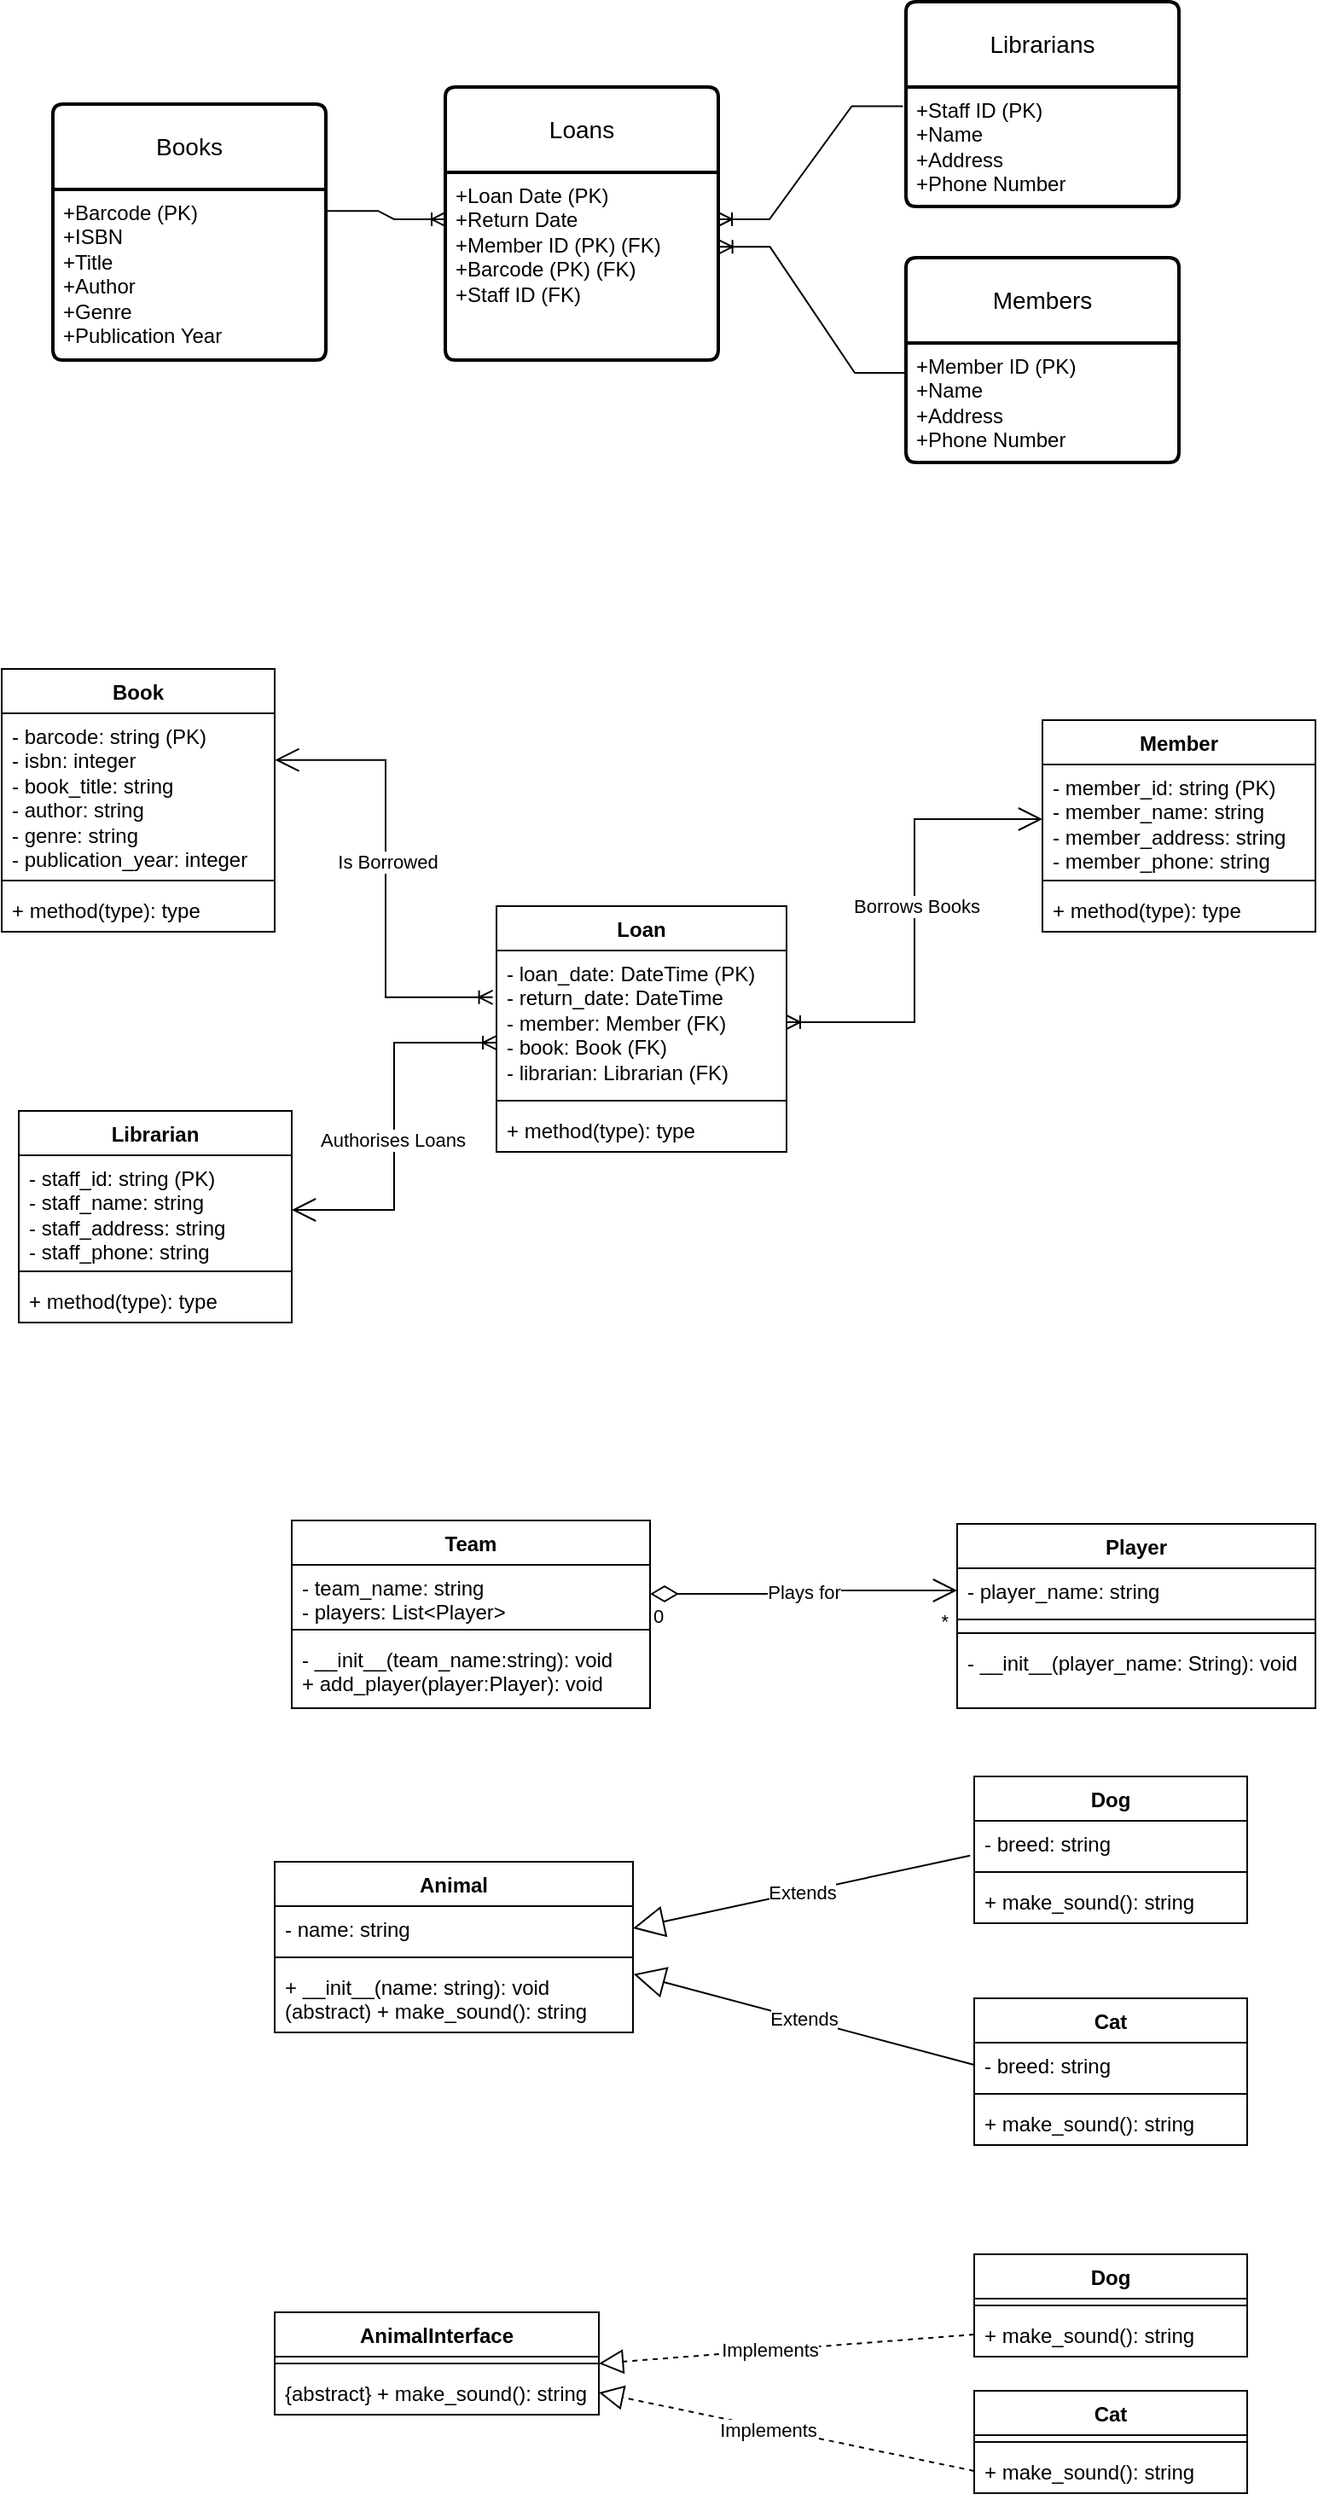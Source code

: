 <mxfile version="24.4.10" type="github">
  <diagram name="Page-1" id="7BWhyHECvYdd8YRtpRIn">
    <mxGraphModel dx="909" dy="577" grid="1" gridSize="10" guides="1" tooltips="1" connect="1" arrows="1" fold="1" page="1" pageScale="1" pageWidth="827" pageHeight="1169" math="0" shadow="0">
      <root>
        <mxCell id="0" />
        <mxCell id="1" parent="0" />
        <mxCell id="DsEUZMUmKPI_7A67Co7t-1" value="Loans" style="swimlane;childLayout=stackLayout;horizontal=1;startSize=50;horizontalStack=0;rounded=1;fontSize=14;fontStyle=0;strokeWidth=2;resizeParent=0;resizeLast=1;shadow=0;dashed=0;align=center;arcSize=4;whiteSpace=wrap;html=1;" vertex="1" parent="1">
          <mxGeometry x="530" y="60" width="160" height="160" as="geometry" />
        </mxCell>
        <mxCell id="DsEUZMUmKPI_7A67Co7t-2" value="&lt;div&gt;&lt;span style=&quot;background-color: initial;&quot;&gt;+Loan Date (PK)&lt;/span&gt;&lt;br&gt;&lt;/div&gt;+Return Date&lt;div&gt;+Member ID (PK) (FK)&lt;/div&gt;&lt;div&gt;+Barcode (PK) (FK)&lt;/div&gt;&lt;div&gt;+Staff ID (FK)&lt;/div&gt;" style="align=left;strokeColor=none;fillColor=none;spacingLeft=4;fontSize=12;verticalAlign=top;resizable=0;rotatable=0;part=1;html=1;" vertex="1" parent="DsEUZMUmKPI_7A67Co7t-1">
          <mxGeometry y="50" width="160" height="110" as="geometry" />
        </mxCell>
        <mxCell id="DsEUZMUmKPI_7A67Co7t-3" value="Members" style="swimlane;childLayout=stackLayout;horizontal=1;startSize=50;horizontalStack=0;rounded=1;fontSize=14;fontStyle=0;strokeWidth=2;resizeParent=0;resizeLast=1;shadow=0;dashed=0;align=center;arcSize=4;whiteSpace=wrap;html=1;" vertex="1" parent="1">
          <mxGeometry x="800" y="160" width="160" height="120" as="geometry" />
        </mxCell>
        <mxCell id="DsEUZMUmKPI_7A67Co7t-4" value="+Member ID (PK)&lt;br&gt;+Name&lt;br&gt;+Address&lt;div&gt;+Phone Number&lt;/div&gt;" style="align=left;strokeColor=none;fillColor=none;spacingLeft=4;fontSize=12;verticalAlign=top;resizable=0;rotatable=0;part=1;html=1;" vertex="1" parent="DsEUZMUmKPI_7A67Co7t-3">
          <mxGeometry y="50" width="160" height="70" as="geometry" />
        </mxCell>
        <mxCell id="DsEUZMUmKPI_7A67Co7t-5" value="Librarians" style="swimlane;childLayout=stackLayout;horizontal=1;startSize=50;horizontalStack=0;rounded=1;fontSize=14;fontStyle=0;strokeWidth=2;resizeParent=0;resizeLast=1;shadow=0;dashed=0;align=center;arcSize=4;whiteSpace=wrap;html=1;" vertex="1" parent="1">
          <mxGeometry x="800" y="10" width="160" height="120" as="geometry" />
        </mxCell>
        <mxCell id="DsEUZMUmKPI_7A67Co7t-6" value="+Staff ID (PK)&lt;br&gt;+Name&lt;br&gt;+Address&lt;div&gt;+Phone Number&lt;/div&gt;" style="align=left;strokeColor=none;fillColor=none;spacingLeft=4;fontSize=12;verticalAlign=top;resizable=0;rotatable=0;part=1;html=1;" vertex="1" parent="DsEUZMUmKPI_7A67Co7t-5">
          <mxGeometry y="50" width="160" height="70" as="geometry" />
        </mxCell>
        <mxCell id="DsEUZMUmKPI_7A67Co7t-7" value="Books" style="swimlane;childLayout=stackLayout;horizontal=1;startSize=50;horizontalStack=0;rounded=1;fontSize=14;fontStyle=0;strokeWidth=2;resizeParent=0;resizeLast=1;shadow=0;dashed=0;align=center;arcSize=4;whiteSpace=wrap;html=1;" vertex="1" parent="1">
          <mxGeometry x="300" y="70" width="160" height="150" as="geometry" />
        </mxCell>
        <mxCell id="DsEUZMUmKPI_7A67Co7t-8" value="+Barcode (PK)&lt;div&gt;+ISBN&lt;br&gt;+Title&lt;br&gt;+Author&lt;/div&gt;&lt;div&gt;+Genre&lt;br&gt;&lt;div&gt;+Publication Year&lt;/div&gt;&lt;/div&gt;" style="align=left;strokeColor=none;fillColor=none;spacingLeft=4;fontSize=12;verticalAlign=top;resizable=0;rotatable=0;part=1;html=1;" vertex="1" parent="DsEUZMUmKPI_7A67Co7t-7">
          <mxGeometry y="50" width="160" height="100" as="geometry" />
        </mxCell>
        <mxCell id="DsEUZMUmKPI_7A67Co7t-19" value="" style="edgeStyle=entityRelationEdgeStyle;fontSize=12;html=1;endArrow=ERoneToMany;rounded=0;exitX=0;exitY=0.25;exitDx=0;exitDy=0;entryX=1.002;entryY=0.397;entryDx=0;entryDy=0;entryPerimeter=0;" edge="1" parent="1" source="DsEUZMUmKPI_7A67Co7t-4" target="DsEUZMUmKPI_7A67Co7t-2">
          <mxGeometry width="100" height="100" relative="1" as="geometry">
            <mxPoint x="590" y="280" as="sourcePoint" />
            <mxPoint x="690" y="180" as="targetPoint" />
          </mxGeometry>
        </mxCell>
        <mxCell id="DsEUZMUmKPI_7A67Co7t-20" value="" style="edgeStyle=entityRelationEdgeStyle;fontSize=12;html=1;endArrow=ERoneToMany;rounded=0;entryX=0;entryY=0.25;entryDx=0;entryDy=0;exitX=1.004;exitY=0.126;exitDx=0;exitDy=0;exitPerimeter=0;" edge="1" parent="1" source="DsEUZMUmKPI_7A67Co7t-8" target="DsEUZMUmKPI_7A67Co7t-2">
          <mxGeometry width="100" height="100" relative="1" as="geometry">
            <mxPoint x="380" y="290" as="sourcePoint" />
            <mxPoint x="480" y="190" as="targetPoint" />
          </mxGeometry>
        </mxCell>
        <mxCell id="DsEUZMUmKPI_7A67Co7t-21" value="" style="edgeStyle=entityRelationEdgeStyle;fontSize=12;html=1;endArrow=ERoneToMany;rounded=0;exitX=-0.011;exitY=0.16;exitDx=0;exitDy=0;exitPerimeter=0;entryX=1;entryY=0.25;entryDx=0;entryDy=0;" edge="1" parent="1" source="DsEUZMUmKPI_7A67Co7t-6" target="DsEUZMUmKPI_7A67Co7t-2">
          <mxGeometry width="100" height="100" relative="1" as="geometry">
            <mxPoint x="560" y="110" as="sourcePoint" />
            <mxPoint x="660" y="10" as="targetPoint" />
          </mxGeometry>
        </mxCell>
        <mxCell id="DsEUZMUmKPI_7A67Co7t-25" value="Book" style="swimlane;fontStyle=1;align=center;verticalAlign=top;childLayout=stackLayout;horizontal=1;startSize=26;horizontalStack=0;resizeParent=1;resizeParentMax=0;resizeLast=0;collapsible=1;marginBottom=0;whiteSpace=wrap;html=1;" vertex="1" parent="1">
          <mxGeometry x="270" y="401" width="160" height="154" as="geometry" />
        </mxCell>
        <mxCell id="DsEUZMUmKPI_7A67Co7t-26" value="- barcode: string (PK)&lt;div&gt;- isbn: integer&lt;/div&gt;&lt;div&gt;- book_title: string&lt;/div&gt;&lt;div&gt;- author: string&lt;/div&gt;&lt;div&gt;- genre: string&lt;/div&gt;&lt;div&gt;- publication_year: integer&lt;/div&gt;" style="text;strokeColor=none;fillColor=none;align=left;verticalAlign=top;spacingLeft=4;spacingRight=4;overflow=hidden;rotatable=0;points=[[0,0.5],[1,0.5]];portConstraint=eastwest;whiteSpace=wrap;html=1;" vertex="1" parent="DsEUZMUmKPI_7A67Co7t-25">
          <mxGeometry y="26" width="160" height="94" as="geometry" />
        </mxCell>
        <mxCell id="DsEUZMUmKPI_7A67Co7t-27" value="" style="line;strokeWidth=1;fillColor=none;align=left;verticalAlign=middle;spacingTop=-1;spacingLeft=3;spacingRight=3;rotatable=0;labelPosition=right;points=[];portConstraint=eastwest;strokeColor=inherit;" vertex="1" parent="DsEUZMUmKPI_7A67Co7t-25">
          <mxGeometry y="120" width="160" height="8" as="geometry" />
        </mxCell>
        <mxCell id="DsEUZMUmKPI_7A67Co7t-28" value="+ method(type): type" style="text;strokeColor=none;fillColor=none;align=left;verticalAlign=top;spacingLeft=4;spacingRight=4;overflow=hidden;rotatable=0;points=[[0,0.5],[1,0.5]];portConstraint=eastwest;whiteSpace=wrap;html=1;" vertex="1" parent="DsEUZMUmKPI_7A67Co7t-25">
          <mxGeometry y="128" width="160" height="26" as="geometry" />
        </mxCell>
        <mxCell id="DsEUZMUmKPI_7A67Co7t-29" value="Loan" style="swimlane;fontStyle=1;align=center;verticalAlign=top;childLayout=stackLayout;horizontal=1;startSize=26;horizontalStack=0;resizeParent=1;resizeParentMax=0;resizeLast=0;collapsible=1;marginBottom=0;whiteSpace=wrap;html=1;" vertex="1" parent="1">
          <mxGeometry x="560" y="540" width="170" height="144" as="geometry" />
        </mxCell>
        <mxCell id="DsEUZMUmKPI_7A67Co7t-30" value="- loan_date: DateTime (PK)&lt;div&gt;- return_date: DateTime&lt;/div&gt;&lt;div&gt;- member: Member (FK)&lt;/div&gt;&lt;div&gt;- book: Book (FK)&lt;/div&gt;&lt;div&gt;- librarian: Librarian (FK)&lt;/div&gt;&lt;div&gt;&lt;br&gt;&lt;/div&gt;" style="text;strokeColor=none;fillColor=none;align=left;verticalAlign=top;spacingLeft=4;spacingRight=4;overflow=hidden;rotatable=0;points=[[0,0.5],[1,0.5]];portConstraint=eastwest;whiteSpace=wrap;html=1;" vertex="1" parent="DsEUZMUmKPI_7A67Co7t-29">
          <mxGeometry y="26" width="170" height="84" as="geometry" />
        </mxCell>
        <mxCell id="DsEUZMUmKPI_7A67Co7t-31" value="" style="line;strokeWidth=1;fillColor=none;align=left;verticalAlign=middle;spacingTop=-1;spacingLeft=3;spacingRight=3;rotatable=0;labelPosition=right;points=[];portConstraint=eastwest;strokeColor=inherit;" vertex="1" parent="DsEUZMUmKPI_7A67Co7t-29">
          <mxGeometry y="110" width="170" height="8" as="geometry" />
        </mxCell>
        <mxCell id="DsEUZMUmKPI_7A67Co7t-32" value="+ method(type): type" style="text;strokeColor=none;fillColor=none;align=left;verticalAlign=top;spacingLeft=4;spacingRight=4;overflow=hidden;rotatable=0;points=[[0,0.5],[1,0.5]];portConstraint=eastwest;whiteSpace=wrap;html=1;" vertex="1" parent="DsEUZMUmKPI_7A67Co7t-29">
          <mxGeometry y="118" width="170" height="26" as="geometry" />
        </mxCell>
        <mxCell id="DsEUZMUmKPI_7A67Co7t-33" value="Member" style="swimlane;fontStyle=1;align=center;verticalAlign=top;childLayout=stackLayout;horizontal=1;startSize=26;horizontalStack=0;resizeParent=1;resizeParentMax=0;resizeLast=0;collapsible=1;marginBottom=0;whiteSpace=wrap;html=1;" vertex="1" parent="1">
          <mxGeometry x="880" y="431" width="160" height="124" as="geometry" />
        </mxCell>
        <mxCell id="DsEUZMUmKPI_7A67Co7t-34" value="- member_id: string (PK)&lt;div&gt;- member_name: string&lt;/div&gt;&lt;div&gt;- member_address: string&lt;/div&gt;&lt;div&gt;- member_phone: string&lt;/div&gt;" style="text;strokeColor=none;fillColor=none;align=left;verticalAlign=top;spacingLeft=4;spacingRight=4;overflow=hidden;rotatable=0;points=[[0,0.5],[1,0.5]];portConstraint=eastwest;whiteSpace=wrap;html=1;" vertex="1" parent="DsEUZMUmKPI_7A67Co7t-33">
          <mxGeometry y="26" width="160" height="64" as="geometry" />
        </mxCell>
        <mxCell id="DsEUZMUmKPI_7A67Co7t-35" value="" style="line;strokeWidth=1;fillColor=none;align=left;verticalAlign=middle;spacingTop=-1;spacingLeft=3;spacingRight=3;rotatable=0;labelPosition=right;points=[];portConstraint=eastwest;strokeColor=inherit;" vertex="1" parent="DsEUZMUmKPI_7A67Co7t-33">
          <mxGeometry y="90" width="160" height="8" as="geometry" />
        </mxCell>
        <mxCell id="DsEUZMUmKPI_7A67Co7t-36" value="+ method(type): type" style="text;strokeColor=none;fillColor=none;align=left;verticalAlign=top;spacingLeft=4;spacingRight=4;overflow=hidden;rotatable=0;points=[[0,0.5],[1,0.5]];portConstraint=eastwest;whiteSpace=wrap;html=1;" vertex="1" parent="DsEUZMUmKPI_7A67Co7t-33">
          <mxGeometry y="98" width="160" height="26" as="geometry" />
        </mxCell>
        <mxCell id="DsEUZMUmKPI_7A67Co7t-37" value="Librarian" style="swimlane;fontStyle=1;align=center;verticalAlign=top;childLayout=stackLayout;horizontal=1;startSize=26;horizontalStack=0;resizeParent=1;resizeParentMax=0;resizeLast=0;collapsible=1;marginBottom=0;whiteSpace=wrap;html=1;" vertex="1" parent="1">
          <mxGeometry x="280" y="660" width="160" height="124" as="geometry" />
        </mxCell>
        <mxCell id="DsEUZMUmKPI_7A67Co7t-38" value="- staff_id: string (PK)&lt;div&gt;- staff_name: string&lt;/div&gt;&lt;div&gt;- staff_address: string&lt;/div&gt;&lt;div&gt;- staff_phone: string&lt;/div&gt;" style="text;strokeColor=none;fillColor=none;align=left;verticalAlign=top;spacingLeft=4;spacingRight=4;overflow=hidden;rotatable=0;points=[[0,0.5],[1,0.5]];portConstraint=eastwest;whiteSpace=wrap;html=1;" vertex="1" parent="DsEUZMUmKPI_7A67Co7t-37">
          <mxGeometry y="26" width="160" height="64" as="geometry" />
        </mxCell>
        <mxCell id="DsEUZMUmKPI_7A67Co7t-39" value="" style="line;strokeWidth=1;fillColor=none;align=left;verticalAlign=middle;spacingTop=-1;spacingLeft=3;spacingRight=3;rotatable=0;labelPosition=right;points=[];portConstraint=eastwest;strokeColor=inherit;" vertex="1" parent="DsEUZMUmKPI_7A67Co7t-37">
          <mxGeometry y="90" width="160" height="8" as="geometry" />
        </mxCell>
        <mxCell id="DsEUZMUmKPI_7A67Co7t-40" value="+ method(type): type" style="text;strokeColor=none;fillColor=none;align=left;verticalAlign=top;spacingLeft=4;spacingRight=4;overflow=hidden;rotatable=0;points=[[0,0.5],[1,0.5]];portConstraint=eastwest;whiteSpace=wrap;html=1;" vertex="1" parent="DsEUZMUmKPI_7A67Co7t-37">
          <mxGeometry y="98" width="160" height="26" as="geometry" />
        </mxCell>
        <mxCell id="DsEUZMUmKPI_7A67Co7t-41" value="" style="endArrow=open;endFill=1;endSize=12;html=1;rounded=0;exitX=-0.013;exitY=0.326;exitDx=0;exitDy=0;exitPerimeter=0;entryX=1.001;entryY=0.291;entryDx=0;entryDy=0;entryPerimeter=0;startArrow=ERoneToMany;startFill=0;edgeStyle=orthogonalEdgeStyle;" edge="1" parent="1" source="DsEUZMUmKPI_7A67Co7t-30" target="DsEUZMUmKPI_7A67Co7t-26">
          <mxGeometry width="160" relative="1" as="geometry">
            <mxPoint x="530" y="400" as="sourcePoint" />
            <mxPoint x="690" y="400" as="targetPoint" />
          </mxGeometry>
        </mxCell>
        <mxCell id="DsEUZMUmKPI_7A67Co7t-42" value="Is Borrowed" style="edgeLabel;html=1;align=center;verticalAlign=middle;resizable=0;points=[];" vertex="1" connectable="0" parent="DsEUZMUmKPI_7A67Co7t-41">
          <mxGeometry x="0.067" y="-1" relative="1" as="geometry">
            <mxPoint as="offset" />
          </mxGeometry>
        </mxCell>
        <mxCell id="DsEUZMUmKPI_7A67Co7t-43" value="" style="endArrow=open;endFill=1;endSize=12;html=1;rounded=0;exitX=1;exitY=0.5;exitDx=0;exitDy=0;entryX=0;entryY=0.5;entryDx=0;entryDy=0;startArrow=ERoneToMany;startFill=0;edgeStyle=orthogonalEdgeStyle;" edge="1" parent="1" source="DsEUZMUmKPI_7A67Co7t-30" target="DsEUZMUmKPI_7A67Co7t-34">
          <mxGeometry width="160" relative="1" as="geometry">
            <mxPoint x="800" y="547.5" as="sourcePoint" />
            <mxPoint x="672" y="408.5" as="targetPoint" />
          </mxGeometry>
        </mxCell>
        <mxCell id="DsEUZMUmKPI_7A67Co7t-44" value="Borrows Books" style="edgeLabel;html=1;align=center;verticalAlign=middle;resizable=0;points=[];" vertex="1" connectable="0" parent="DsEUZMUmKPI_7A67Co7t-43">
          <mxGeometry x="0.067" y="-1" relative="1" as="geometry">
            <mxPoint as="offset" />
          </mxGeometry>
        </mxCell>
        <mxCell id="DsEUZMUmKPI_7A67Co7t-46" value="" style="endArrow=open;endFill=1;endSize=12;html=1;rounded=0;exitX=0;exitY=0.643;exitDx=0;exitDy=0;exitPerimeter=0;entryX=1;entryY=0.5;entryDx=0;entryDy=0;startArrow=ERoneToMany;startFill=0;edgeStyle=orthogonalEdgeStyle;" edge="1" parent="1" source="DsEUZMUmKPI_7A67Co7t-30" target="DsEUZMUmKPI_7A67Co7t-38">
          <mxGeometry width="160" relative="1" as="geometry">
            <mxPoint x="658" y="859" as="sourcePoint" />
            <mxPoint x="530" y="720" as="targetPoint" />
          </mxGeometry>
        </mxCell>
        <mxCell id="DsEUZMUmKPI_7A67Co7t-47" value="Authorises Loans" style="edgeLabel;html=1;align=center;verticalAlign=middle;resizable=0;points=[];" vertex="1" connectable="0" parent="DsEUZMUmKPI_7A67Co7t-46">
          <mxGeometry x="0.067" y="-1" relative="1" as="geometry">
            <mxPoint as="offset" />
          </mxGeometry>
        </mxCell>
        <mxCell id="DsEUZMUmKPI_7A67Co7t-48" value="Team" style="swimlane;fontStyle=1;align=center;verticalAlign=top;childLayout=stackLayout;horizontal=1;startSize=26;horizontalStack=0;resizeParent=1;resizeParentMax=0;resizeLast=0;collapsible=1;marginBottom=0;whiteSpace=wrap;html=1;" vertex="1" parent="1">
          <mxGeometry x="440" y="900" width="210" height="110" as="geometry" />
        </mxCell>
        <mxCell id="DsEUZMUmKPI_7A67Co7t-49" value="- team_name: string&lt;div&gt;- players: List&amp;lt;Player&amp;gt;&lt;/div&gt;" style="text;strokeColor=none;fillColor=none;align=left;verticalAlign=top;spacingLeft=4;spacingRight=4;overflow=hidden;rotatable=0;points=[[0,0.5],[1,0.5]];portConstraint=eastwest;whiteSpace=wrap;html=1;" vertex="1" parent="DsEUZMUmKPI_7A67Co7t-48">
          <mxGeometry y="26" width="210" height="34" as="geometry" />
        </mxCell>
        <mxCell id="DsEUZMUmKPI_7A67Co7t-50" value="" style="line;strokeWidth=1;fillColor=none;align=left;verticalAlign=middle;spacingTop=-1;spacingLeft=3;spacingRight=3;rotatable=0;labelPosition=right;points=[];portConstraint=eastwest;strokeColor=inherit;" vertex="1" parent="DsEUZMUmKPI_7A67Co7t-48">
          <mxGeometry y="60" width="210" height="8" as="geometry" />
        </mxCell>
        <mxCell id="DsEUZMUmKPI_7A67Co7t-51" value="- __init__(team_name:string): void&lt;div&gt;+ add_player(player:Player): void&lt;/div&gt;" style="text;strokeColor=none;fillColor=none;align=left;verticalAlign=top;spacingLeft=4;spacingRight=4;overflow=hidden;rotatable=0;points=[[0,0.5],[1,0.5]];portConstraint=eastwest;whiteSpace=wrap;html=1;" vertex="1" parent="DsEUZMUmKPI_7A67Co7t-48">
          <mxGeometry y="68" width="210" height="42" as="geometry" />
        </mxCell>
        <mxCell id="DsEUZMUmKPI_7A67Co7t-52" value="Player" style="swimlane;fontStyle=1;align=center;verticalAlign=top;childLayout=stackLayout;horizontal=1;startSize=26;horizontalStack=0;resizeParent=1;resizeParentMax=0;resizeLast=0;collapsible=1;marginBottom=0;whiteSpace=wrap;html=1;" vertex="1" parent="1">
          <mxGeometry x="830" y="902" width="210" height="108" as="geometry" />
        </mxCell>
        <mxCell id="DsEUZMUmKPI_7A67Co7t-53" value="- player_name: string" style="text;strokeColor=none;fillColor=none;align=left;verticalAlign=top;spacingLeft=4;spacingRight=4;overflow=hidden;rotatable=0;points=[[0,0.5],[1,0.5]];portConstraint=eastwest;whiteSpace=wrap;html=1;" vertex="1" parent="DsEUZMUmKPI_7A67Co7t-52">
          <mxGeometry y="26" width="210" height="26" as="geometry" />
        </mxCell>
        <mxCell id="DsEUZMUmKPI_7A67Co7t-59" value="" style="line;strokeWidth=1;fillColor=none;align=left;verticalAlign=middle;spacingTop=-1;spacingLeft=3;spacingRight=3;rotatable=0;labelPosition=right;points=[];portConstraint=eastwest;strokeColor=inherit;" vertex="1" parent="DsEUZMUmKPI_7A67Co7t-52">
          <mxGeometry y="52" width="210" height="8" as="geometry" />
        </mxCell>
        <mxCell id="DsEUZMUmKPI_7A67Co7t-54" value="" style="line;strokeWidth=1;fillColor=none;align=left;verticalAlign=middle;spacingTop=-1;spacingLeft=3;spacingRight=3;rotatable=0;labelPosition=right;points=[];portConstraint=eastwest;strokeColor=inherit;" vertex="1" parent="DsEUZMUmKPI_7A67Co7t-52">
          <mxGeometry y="60" width="210" height="8" as="geometry" />
        </mxCell>
        <mxCell id="DsEUZMUmKPI_7A67Co7t-55" value="- __init__(player_name: String): void" style="text;strokeColor=none;fillColor=none;align=left;verticalAlign=top;spacingLeft=4;spacingRight=4;overflow=hidden;rotatable=0;points=[[0,0.5],[1,0.5]];portConstraint=eastwest;whiteSpace=wrap;html=1;" vertex="1" parent="DsEUZMUmKPI_7A67Co7t-52">
          <mxGeometry y="68" width="210" height="40" as="geometry" />
        </mxCell>
        <mxCell id="DsEUZMUmKPI_7A67Co7t-56" value="Plays for" style="endArrow=open;html=1;endSize=12;startArrow=diamondThin;startSize=14;startFill=0;edgeStyle=orthogonalEdgeStyle;rounded=0;exitX=1;exitY=0.5;exitDx=0;exitDy=0;entryX=0;entryY=0.5;entryDx=0;entryDy=0;" edge="1" parent="1" source="DsEUZMUmKPI_7A67Co7t-49" target="DsEUZMUmKPI_7A67Co7t-53">
          <mxGeometry relative="1" as="geometry">
            <mxPoint x="640" y="930" as="sourcePoint" />
            <mxPoint x="800" y="930" as="targetPoint" />
          </mxGeometry>
        </mxCell>
        <mxCell id="DsEUZMUmKPI_7A67Co7t-57" value="0" style="edgeLabel;resizable=0;html=1;align=left;verticalAlign=top;" connectable="0" vertex="1" parent="DsEUZMUmKPI_7A67Co7t-56">
          <mxGeometry x="-1" relative="1" as="geometry" />
        </mxCell>
        <mxCell id="DsEUZMUmKPI_7A67Co7t-58" value="*" style="edgeLabel;resizable=0;html=1;align=right;verticalAlign=top;" connectable="0" vertex="1" parent="DsEUZMUmKPI_7A67Co7t-56">
          <mxGeometry x="1" relative="1" as="geometry">
            <mxPoint x="-5" y="5" as="offset" />
          </mxGeometry>
        </mxCell>
        <mxCell id="DsEUZMUmKPI_7A67Co7t-60" value="Animal" style="swimlane;fontStyle=1;align=center;verticalAlign=top;childLayout=stackLayout;horizontal=1;startSize=26;horizontalStack=0;resizeParent=1;resizeParentMax=0;resizeLast=0;collapsible=1;marginBottom=0;whiteSpace=wrap;html=1;" vertex="1" parent="1">
          <mxGeometry x="430" y="1100" width="210" height="100" as="geometry" />
        </mxCell>
        <mxCell id="DsEUZMUmKPI_7A67Co7t-61" value="- name: string" style="text;strokeColor=none;fillColor=none;align=left;verticalAlign=top;spacingLeft=4;spacingRight=4;overflow=hidden;rotatable=0;points=[[0,0.5],[1,0.5]];portConstraint=eastwest;whiteSpace=wrap;html=1;" vertex="1" parent="DsEUZMUmKPI_7A67Co7t-60">
          <mxGeometry y="26" width="210" height="26" as="geometry" />
        </mxCell>
        <mxCell id="DsEUZMUmKPI_7A67Co7t-62" value="" style="line;strokeWidth=1;fillColor=none;align=left;verticalAlign=middle;spacingTop=-1;spacingLeft=3;spacingRight=3;rotatable=0;labelPosition=right;points=[];portConstraint=eastwest;strokeColor=inherit;" vertex="1" parent="DsEUZMUmKPI_7A67Co7t-60">
          <mxGeometry y="52" width="210" height="8" as="geometry" />
        </mxCell>
        <mxCell id="DsEUZMUmKPI_7A67Co7t-63" value="+ __init__(name: string): void&amp;nbsp;&lt;div&gt;(abstract) + make_sound(): string&lt;/div&gt;" style="text;strokeColor=none;fillColor=none;align=left;verticalAlign=top;spacingLeft=4;spacingRight=4;overflow=hidden;rotatable=0;points=[[0,0.5],[1,0.5]];portConstraint=eastwest;whiteSpace=wrap;html=1;" vertex="1" parent="DsEUZMUmKPI_7A67Co7t-60">
          <mxGeometry y="60" width="210" height="40" as="geometry" />
        </mxCell>
        <mxCell id="DsEUZMUmKPI_7A67Co7t-64" value="Cat" style="swimlane;fontStyle=1;align=center;verticalAlign=top;childLayout=stackLayout;horizontal=1;startSize=26;horizontalStack=0;resizeParent=1;resizeParentMax=0;resizeLast=0;collapsible=1;marginBottom=0;whiteSpace=wrap;html=1;" vertex="1" parent="1">
          <mxGeometry x="840" y="1180" width="160" height="86" as="geometry" />
        </mxCell>
        <mxCell id="DsEUZMUmKPI_7A67Co7t-65" value="- breed: string" style="text;strokeColor=none;fillColor=none;align=left;verticalAlign=top;spacingLeft=4;spacingRight=4;overflow=hidden;rotatable=0;points=[[0,0.5],[1,0.5]];portConstraint=eastwest;whiteSpace=wrap;html=1;" vertex="1" parent="DsEUZMUmKPI_7A67Co7t-64">
          <mxGeometry y="26" width="160" height="26" as="geometry" />
        </mxCell>
        <mxCell id="DsEUZMUmKPI_7A67Co7t-66" value="" style="line;strokeWidth=1;fillColor=none;align=left;verticalAlign=middle;spacingTop=-1;spacingLeft=3;spacingRight=3;rotatable=0;labelPosition=right;points=[];portConstraint=eastwest;strokeColor=inherit;" vertex="1" parent="DsEUZMUmKPI_7A67Co7t-64">
          <mxGeometry y="52" width="160" height="8" as="geometry" />
        </mxCell>
        <mxCell id="DsEUZMUmKPI_7A67Co7t-67" value="+ make_sound(): string" style="text;strokeColor=none;fillColor=none;align=left;verticalAlign=top;spacingLeft=4;spacingRight=4;overflow=hidden;rotatable=0;points=[[0,0.5],[1,0.5]];portConstraint=eastwest;whiteSpace=wrap;html=1;" vertex="1" parent="DsEUZMUmKPI_7A67Co7t-64">
          <mxGeometry y="60" width="160" height="26" as="geometry" />
        </mxCell>
        <mxCell id="DsEUZMUmKPI_7A67Co7t-68" value="Dog" style="swimlane;fontStyle=1;align=center;verticalAlign=top;childLayout=stackLayout;horizontal=1;startSize=26;horizontalStack=0;resizeParent=1;resizeParentMax=0;resizeLast=0;collapsible=1;marginBottom=0;whiteSpace=wrap;html=1;" vertex="1" parent="1">
          <mxGeometry x="840" y="1050" width="160" height="86" as="geometry" />
        </mxCell>
        <mxCell id="DsEUZMUmKPI_7A67Co7t-69" value="- breed: string" style="text;strokeColor=none;fillColor=none;align=left;verticalAlign=top;spacingLeft=4;spacingRight=4;overflow=hidden;rotatable=0;points=[[0,0.5],[1,0.5]];portConstraint=eastwest;whiteSpace=wrap;html=1;" vertex="1" parent="DsEUZMUmKPI_7A67Co7t-68">
          <mxGeometry y="26" width="160" height="26" as="geometry" />
        </mxCell>
        <mxCell id="DsEUZMUmKPI_7A67Co7t-70" value="" style="line;strokeWidth=1;fillColor=none;align=left;verticalAlign=middle;spacingTop=-1;spacingLeft=3;spacingRight=3;rotatable=0;labelPosition=right;points=[];portConstraint=eastwest;strokeColor=inherit;" vertex="1" parent="DsEUZMUmKPI_7A67Co7t-68">
          <mxGeometry y="52" width="160" height="8" as="geometry" />
        </mxCell>
        <mxCell id="DsEUZMUmKPI_7A67Co7t-71" value="+ make_sound(): string" style="text;strokeColor=none;fillColor=none;align=left;verticalAlign=top;spacingLeft=4;spacingRight=4;overflow=hidden;rotatable=0;points=[[0,0.5],[1,0.5]];portConstraint=eastwest;whiteSpace=wrap;html=1;" vertex="1" parent="DsEUZMUmKPI_7A67Co7t-68">
          <mxGeometry y="60" width="160" height="26" as="geometry" />
        </mxCell>
        <mxCell id="DsEUZMUmKPI_7A67Co7t-72" value="Extends" style="endArrow=block;endSize=16;endFill=0;html=1;rounded=0;entryX=1;entryY=0.5;entryDx=0;entryDy=0;exitX=-0.015;exitY=0.782;exitDx=0;exitDy=0;exitPerimeter=0;" edge="1" parent="1" source="DsEUZMUmKPI_7A67Co7t-69" target="DsEUZMUmKPI_7A67Co7t-61">
          <mxGeometry width="160" relative="1" as="geometry">
            <mxPoint x="630" y="1190" as="sourcePoint" />
            <mxPoint x="790" y="1190" as="targetPoint" />
          </mxGeometry>
        </mxCell>
        <mxCell id="DsEUZMUmKPI_7A67Co7t-73" value="Extends" style="endArrow=block;endSize=16;endFill=0;html=1;rounded=0;entryX=1.002;entryY=0.146;entryDx=0;entryDy=0;exitX=0;exitY=0.5;exitDx=0;exitDy=0;entryPerimeter=0;" edge="1" parent="1" source="DsEUZMUmKPI_7A67Co7t-65" target="DsEUZMUmKPI_7A67Co7t-63">
          <mxGeometry width="160" relative="1" as="geometry">
            <mxPoint x="848" y="1150" as="sourcePoint" />
            <mxPoint x="650" y="1151" as="targetPoint" />
          </mxGeometry>
        </mxCell>
        <mxCell id="DsEUZMUmKPI_7A67Co7t-74" value="AnimalInterface" style="swimlane;fontStyle=1;align=center;verticalAlign=top;childLayout=stackLayout;horizontal=1;startSize=26;horizontalStack=0;resizeParent=1;resizeParentMax=0;resizeLast=0;collapsible=1;marginBottom=0;whiteSpace=wrap;html=1;" vertex="1" parent="1">
          <mxGeometry x="430" y="1364" width="190" height="60" as="geometry" />
        </mxCell>
        <mxCell id="DsEUZMUmKPI_7A67Co7t-76" value="" style="line;strokeWidth=1;fillColor=none;align=left;verticalAlign=middle;spacingTop=-1;spacingLeft=3;spacingRight=3;rotatable=0;labelPosition=right;points=[];portConstraint=eastwest;strokeColor=inherit;" vertex="1" parent="DsEUZMUmKPI_7A67Co7t-74">
          <mxGeometry y="26" width="190" height="8" as="geometry" />
        </mxCell>
        <mxCell id="DsEUZMUmKPI_7A67Co7t-77" value="{abstract} + make_sound(): string" style="text;strokeColor=none;fillColor=none;align=left;verticalAlign=top;spacingLeft=4;spacingRight=4;overflow=hidden;rotatable=0;points=[[0,0.5],[1,0.5]];portConstraint=eastwest;whiteSpace=wrap;html=1;" vertex="1" parent="DsEUZMUmKPI_7A67Co7t-74">
          <mxGeometry y="34" width="190" height="26" as="geometry" />
        </mxCell>
        <mxCell id="DsEUZMUmKPI_7A67Co7t-78" value="Cat" style="swimlane;fontStyle=1;align=center;verticalAlign=top;childLayout=stackLayout;horizontal=1;startSize=26;horizontalStack=0;resizeParent=1;resizeParentMax=0;resizeLast=0;collapsible=1;marginBottom=0;whiteSpace=wrap;html=1;" vertex="1" parent="1">
          <mxGeometry x="840" y="1410" width="160" height="60" as="geometry" />
        </mxCell>
        <mxCell id="DsEUZMUmKPI_7A67Co7t-80" value="" style="line;strokeWidth=1;fillColor=none;align=left;verticalAlign=middle;spacingTop=-1;spacingLeft=3;spacingRight=3;rotatable=0;labelPosition=right;points=[];portConstraint=eastwest;strokeColor=inherit;" vertex="1" parent="DsEUZMUmKPI_7A67Co7t-78">
          <mxGeometry y="26" width="160" height="8" as="geometry" />
        </mxCell>
        <mxCell id="DsEUZMUmKPI_7A67Co7t-81" value="+ make_sound(): string" style="text;strokeColor=none;fillColor=none;align=left;verticalAlign=top;spacingLeft=4;spacingRight=4;overflow=hidden;rotatable=0;points=[[0,0.5],[1,0.5]];portConstraint=eastwest;whiteSpace=wrap;html=1;" vertex="1" parent="DsEUZMUmKPI_7A67Co7t-78">
          <mxGeometry y="34" width="160" height="26" as="geometry" />
        </mxCell>
        <mxCell id="DsEUZMUmKPI_7A67Co7t-82" value="Dog" style="swimlane;fontStyle=1;align=center;verticalAlign=top;childLayout=stackLayout;horizontal=1;startSize=26;horizontalStack=0;resizeParent=1;resizeParentMax=0;resizeLast=0;collapsible=1;marginBottom=0;whiteSpace=wrap;html=1;" vertex="1" parent="1">
          <mxGeometry x="840" y="1330" width="160" height="60" as="geometry" />
        </mxCell>
        <mxCell id="DsEUZMUmKPI_7A67Co7t-84" value="" style="line;strokeWidth=1;fillColor=none;align=left;verticalAlign=middle;spacingTop=-1;spacingLeft=3;spacingRight=3;rotatable=0;labelPosition=right;points=[];portConstraint=eastwest;strokeColor=inherit;" vertex="1" parent="DsEUZMUmKPI_7A67Co7t-82">
          <mxGeometry y="26" width="160" height="8" as="geometry" />
        </mxCell>
        <mxCell id="DsEUZMUmKPI_7A67Co7t-85" value="+ make_sound(): string" style="text;strokeColor=none;fillColor=none;align=left;verticalAlign=top;spacingLeft=4;spacingRight=4;overflow=hidden;rotatable=0;points=[[0,0.5],[1,0.5]];portConstraint=eastwest;whiteSpace=wrap;html=1;" vertex="1" parent="DsEUZMUmKPI_7A67Co7t-82">
          <mxGeometry y="34" width="160" height="26" as="geometry" />
        </mxCell>
        <mxCell id="DsEUZMUmKPI_7A67Co7t-86" value="" style="endArrow=block;dashed=1;endFill=0;endSize=12;html=1;rounded=0;entryX=1;entryY=0.5;entryDx=0;entryDy=0;exitX=0;exitY=0.5;exitDx=0;exitDy=0;" edge="1" parent="1" source="DsEUZMUmKPI_7A67Co7t-81" target="DsEUZMUmKPI_7A67Co7t-77">
          <mxGeometry width="160" relative="1" as="geometry">
            <mxPoint x="610" y="1490" as="sourcePoint" />
            <mxPoint x="770" y="1490" as="targetPoint" />
          </mxGeometry>
        </mxCell>
        <mxCell id="DsEUZMUmKPI_7A67Co7t-89" value="Implements" style="edgeLabel;html=1;align=center;verticalAlign=middle;resizable=0;points=[];" vertex="1" connectable="0" parent="DsEUZMUmKPI_7A67Co7t-86">
          <mxGeometry x="0.103" y="1" relative="1" as="geometry">
            <mxPoint as="offset" />
          </mxGeometry>
        </mxCell>
        <mxCell id="DsEUZMUmKPI_7A67Co7t-87" value="" style="endArrow=block;dashed=1;endFill=0;endSize=12;html=1;rounded=0;entryX=1;entryY=0.5;entryDx=0;entryDy=0;exitX=0;exitY=0.5;exitDx=0;exitDy=0;" edge="1" parent="1" source="DsEUZMUmKPI_7A67Co7t-85" target="DsEUZMUmKPI_7A67Co7t-74">
          <mxGeometry width="160" relative="1" as="geometry">
            <mxPoint x="865" y="1440" as="sourcePoint" />
            <mxPoint x="620" y="1380" as="targetPoint" />
          </mxGeometry>
        </mxCell>
        <mxCell id="DsEUZMUmKPI_7A67Co7t-88" value="Implements" style="edgeLabel;html=1;align=center;verticalAlign=middle;resizable=0;points=[];" vertex="1" connectable="0" parent="DsEUZMUmKPI_7A67Co7t-87">
          <mxGeometry x="0.09" y="-1" relative="1" as="geometry">
            <mxPoint as="offset" />
          </mxGeometry>
        </mxCell>
      </root>
    </mxGraphModel>
  </diagram>
</mxfile>
